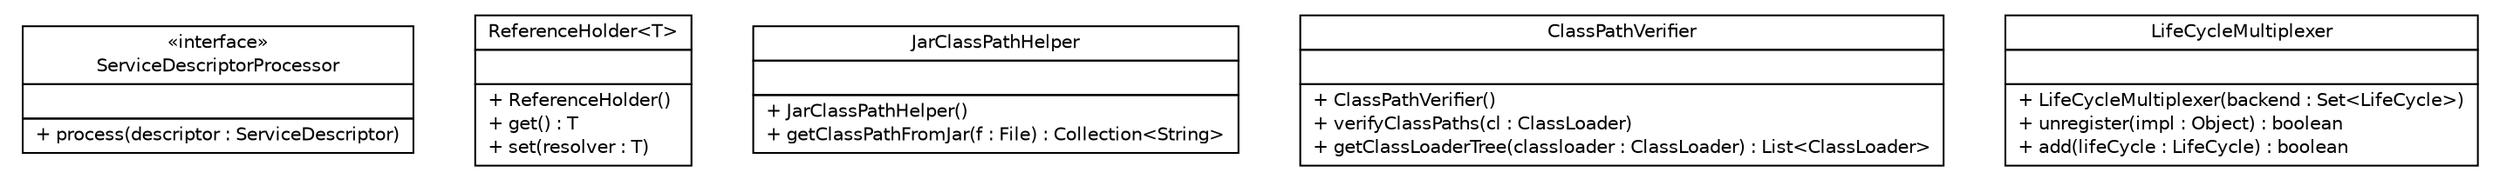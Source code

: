 #!/usr/local/bin/dot
#
# Class diagram 
# Generated by UMLGraph version R5_6 (http://www.umlgraph.org/)
#

digraph G {
	edge [fontname="Helvetica",fontsize=10,labelfontname="Helvetica",labelfontsize=10];
	node [fontname="Helvetica",fontsize=10,shape=plaintext];
	nodesep=0.25;
	ranksep=0.5;
	// sorcer.boot.util.ServiceDescriptorProcessor
	c45510 [label=<<table title="sorcer.boot.util.ServiceDescriptorProcessor" border="0" cellborder="1" cellspacing="0" cellpadding="2" port="p" href="./ServiceDescriptorProcessor.html">
		<tr><td><table border="0" cellspacing="0" cellpadding="1">
<tr><td align="center" balign="center"> &#171;interface&#187; </td></tr>
<tr><td align="center" balign="center"> ServiceDescriptorProcessor </td></tr>
		</table></td></tr>
		<tr><td><table border="0" cellspacing="0" cellpadding="1">
<tr><td align="left" balign="left">  </td></tr>
		</table></td></tr>
		<tr><td><table border="0" cellspacing="0" cellpadding="1">
<tr><td align="left" balign="left"> + process(descriptor : ServiceDescriptor) </td></tr>
		</table></td></tr>
		</table>>, URL="./ServiceDescriptorProcessor.html", fontname="Helvetica", fontcolor="black", fontsize=10.0];
	// sorcer.boot.util.ReferenceHolder<T>
	c45511 [label=<<table title="sorcer.boot.util.ReferenceHolder" border="0" cellborder="1" cellspacing="0" cellpadding="2" port="p" href="./ReferenceHolder.html">
		<tr><td><table border="0" cellspacing="0" cellpadding="1">
<tr><td align="center" balign="center"> ReferenceHolder&lt;T&gt; </td></tr>
		</table></td></tr>
		<tr><td><table border="0" cellspacing="0" cellpadding="1">
<tr><td align="left" balign="left">  </td></tr>
		</table></td></tr>
		<tr><td><table border="0" cellspacing="0" cellpadding="1">
<tr><td align="left" balign="left"> + ReferenceHolder() </td></tr>
<tr><td align="left" balign="left"> + get() : T </td></tr>
<tr><td align="left" balign="left"> + set(resolver : T) </td></tr>
		</table></td></tr>
		</table>>, URL="./ReferenceHolder.html", fontname="Helvetica", fontcolor="black", fontsize=10.0];
	// sorcer.boot.util.JarClassPathHelper
	c45512 [label=<<table title="sorcer.boot.util.JarClassPathHelper" border="0" cellborder="1" cellspacing="0" cellpadding="2" port="p" href="./JarClassPathHelper.html">
		<tr><td><table border="0" cellspacing="0" cellpadding="1">
<tr><td align="center" balign="center"> JarClassPathHelper </td></tr>
		</table></td></tr>
		<tr><td><table border="0" cellspacing="0" cellpadding="1">
<tr><td align="left" balign="left">  </td></tr>
		</table></td></tr>
		<tr><td><table border="0" cellspacing="0" cellpadding="1">
<tr><td align="left" balign="left"> + JarClassPathHelper() </td></tr>
<tr><td align="left" balign="left"> + getClassPathFromJar(f : File) : Collection&lt;String&gt; </td></tr>
		</table></td></tr>
		</table>>, URL="./JarClassPathHelper.html", fontname="Helvetica", fontcolor="black", fontsize=10.0];
	// sorcer.boot.util.ClassPathVerifier
	c45513 [label=<<table title="sorcer.boot.util.ClassPathVerifier" border="0" cellborder="1" cellspacing="0" cellpadding="2" port="p" href="./ClassPathVerifier.html">
		<tr><td><table border="0" cellspacing="0" cellpadding="1">
<tr><td align="center" balign="center"> ClassPathVerifier </td></tr>
		</table></td></tr>
		<tr><td><table border="0" cellspacing="0" cellpadding="1">
<tr><td align="left" balign="left">  </td></tr>
		</table></td></tr>
		<tr><td><table border="0" cellspacing="0" cellpadding="1">
<tr><td align="left" balign="left"> + ClassPathVerifier() </td></tr>
<tr><td align="left" balign="left"> + verifyClassPaths(cl : ClassLoader) </td></tr>
<tr><td align="left" balign="left"> + getClassLoaderTree(classloader : ClassLoader) : List&lt;ClassLoader&gt; </td></tr>
		</table></td></tr>
		</table>>, URL="./ClassPathVerifier.html", fontname="Helvetica", fontcolor="black", fontsize=10.0];
	// sorcer.boot.util.LifeCycleMultiplexer
	c45514 [label=<<table title="sorcer.boot.util.LifeCycleMultiplexer" border="0" cellborder="1" cellspacing="0" cellpadding="2" port="p" href="./LifeCycleMultiplexer.html">
		<tr><td><table border="0" cellspacing="0" cellpadding="1">
<tr><td align="center" balign="center"> LifeCycleMultiplexer </td></tr>
		</table></td></tr>
		<tr><td><table border="0" cellspacing="0" cellpadding="1">
<tr><td align="left" balign="left">  </td></tr>
		</table></td></tr>
		<tr><td><table border="0" cellspacing="0" cellpadding="1">
<tr><td align="left" balign="left"> + LifeCycleMultiplexer(backend : Set&lt;LifeCycle&gt;) </td></tr>
<tr><td align="left" balign="left"> + unregister(impl : Object) : boolean </td></tr>
<tr><td align="left" balign="left"> + add(lifeCycle : LifeCycle) : boolean </td></tr>
		</table></td></tr>
		</table>>, URL="./LifeCycleMultiplexer.html", fontname="Helvetica", fontcolor="black", fontsize=10.0];
}

